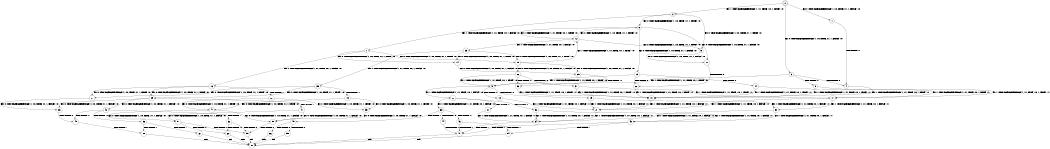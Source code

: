digraph BCG {
size = "7, 10.5";
center = TRUE;
node [shape = circle];
0 [peripheries = 2];
0 -> 1 [label = "EX !0 !ATOMIC_EXCH_BRANCH (1, +0, TRUE, +1, 1, FALSE) !:0:"];
0 -> 2 [label = "EX !1 !ATOMIC_EXCH_BRANCH (1, +1, TRUE, +0, 1, TRUE) !:0:"];
0 -> 3 [label = "EX !0 !ATOMIC_EXCH_BRANCH (1, +0, TRUE, +1, 1, FALSE) !:0:"];
1 -> 4 [label = "TERMINATE !0"];
2 -> 5 [label = "EX !0 !ATOMIC_EXCH_BRANCH (1, +0, TRUE, +1, 1, TRUE) !:0:"];
2 -> 6 [label = "EX !0 !ATOMIC_EXCH_BRANCH (1, +0, TRUE, +1, 1, TRUE) !:0:"];
2 -> 7 [label = "EX !1 !ATOMIC_EXCH_BRANCH (1, +1, TRUE, +0, 1, FALSE) !:0:"];
3 -> 4 [label = "TERMINATE !0"];
3 -> 8 [label = "TERMINATE !0"];
3 -> 9 [label = "EX !1 !ATOMIC_EXCH_BRANCH (1, +1, TRUE, +0, 1, TRUE) !:0:"];
4 -> 10 [label = "EX !1 !ATOMIC_EXCH_BRANCH (1, +1, TRUE, +0, 1, TRUE) !:1:"];
5 -> 11 [label = "EX !0 !ATOMIC_EXCH_BRANCH (1, +0, TRUE, +1, 1, FALSE) !:0:"];
6 -> 11 [label = "EX !0 !ATOMIC_EXCH_BRANCH (1, +0, TRUE, +1, 1, FALSE) !:0:"];
6 -> 12 [label = "EX !1 !ATOMIC_EXCH_BRANCH (1, +1, TRUE, +0, 1, TRUE) !:0:"];
6 -> 13 [label = "EX !0 !ATOMIC_EXCH_BRANCH (1, +0, TRUE, +1, 1, FALSE) !:0:"];
7 -> 14 [label = "EX !0 !ATOMIC_EXCH_BRANCH (1, +0, TRUE, +1, 1, TRUE) !:0:"];
7 -> 15 [label = "EX !0 !ATOMIC_EXCH_BRANCH (1, +0, TRUE, +1, 1, TRUE) !:0:"];
7 -> 16 [label = "EX !1 !ATOMIC_EXCH_BRANCH (1, +1, TRUE, +0, 1, FALSE) !:0:"];
8 -> 10 [label = "EX !1 !ATOMIC_EXCH_BRANCH (1, +1, TRUE, +0, 1, TRUE) !:1:"];
8 -> 17 [label = "EX !1 !ATOMIC_EXCH_BRANCH (1, +1, TRUE, +0, 1, TRUE) !:1:"];
9 -> 18 [label = "TERMINATE !0"];
9 -> 19 [label = "TERMINATE !0"];
9 -> 20 [label = "EX !1 !ATOMIC_EXCH_BRANCH (1, +1, TRUE, +0, 1, FALSE) !:0:"];
10 -> 21 [label = "EX !1 !ATOMIC_EXCH_BRANCH (1, +1, TRUE, +0, 1, FALSE) !:1:"];
11 -> 22 [label = "TERMINATE !0"];
12 -> 5 [label = "EX !0 !ATOMIC_EXCH_BRANCH (1, +0, TRUE, +1, 1, TRUE) !:0:"];
12 -> 23 [label = "EX !1 !ATOMIC_EXCH_BRANCH (1, +1, TRUE, +0, 1, FALSE) !:0:"];
12 -> 6 [label = "EX !0 !ATOMIC_EXCH_BRANCH (1, +0, TRUE, +1, 1, TRUE) !:0:"];
13 -> 22 [label = "TERMINATE !0"];
13 -> 24 [label = "TERMINATE !0"];
13 -> 9 [label = "EX !1 !ATOMIC_EXCH_BRANCH (1, +1, TRUE, +0, 1, TRUE) !:0:"];
14 -> 25 [label = "EX !0 !ATOMIC_EXCH_BRANCH (1, +0, TRUE, +1, 1, FALSE) !:0:"];
15 -> 25 [label = "EX !0 !ATOMIC_EXCH_BRANCH (1, +0, TRUE, +1, 1, FALSE) !:0:"];
15 -> 12 [label = "EX !1 !ATOMIC_EXCH_BRANCH (1, +1, TRUE, +0, 1, TRUE) !:0:"];
15 -> 26 [label = "EX !0 !ATOMIC_EXCH_BRANCH (1, +0, TRUE, +1, 1, FALSE) !:0:"];
16 -> 27 [label = "EX !0 !ATOMIC_EXCH_BRANCH (1, +0, TRUE, +1, 1, TRUE) !:0:"];
16 -> 28 [label = "TERMINATE !1"];
16 -> 29 [label = "EX !0 !ATOMIC_EXCH_BRANCH (1, +0, TRUE, +1, 1, TRUE) !:0:"];
17 -> 21 [label = "EX !1 !ATOMIC_EXCH_BRANCH (1, +1, TRUE, +0, 1, FALSE) !:1:"];
17 -> 30 [label = "EX !1 !ATOMIC_EXCH_BRANCH (1, +1, TRUE, +0, 1, FALSE) !:1:"];
18 -> 21 [label = "EX !1 !ATOMIC_EXCH_BRANCH (1, +1, TRUE, +0, 1, FALSE) !:1:"];
19 -> 21 [label = "EX !1 !ATOMIC_EXCH_BRANCH (1, +1, TRUE, +0, 1, FALSE) !:1:"];
19 -> 30 [label = "EX !1 !ATOMIC_EXCH_BRANCH (1, +1, TRUE, +0, 1, FALSE) !:1:"];
20 -> 31 [label = "TERMINATE !0"];
20 -> 32 [label = "TERMINATE !0"];
20 -> 33 [label = "EX !1 !ATOMIC_EXCH_BRANCH (1, +1, TRUE, +0, 1, FALSE) !:0:"];
21 -> 34 [label = "EX !1 !ATOMIC_EXCH_BRANCH (1, +1, TRUE, +0, 1, FALSE) !:1:"];
22 -> 10 [label = "EX !1 !ATOMIC_EXCH_BRANCH (1, +1, TRUE, +0, 1, TRUE) !:1:"];
23 -> 14 [label = "EX !0 !ATOMIC_EXCH_BRANCH (1, +0, TRUE, +1, 1, TRUE) !:0:"];
23 -> 35 [label = "EX !1 !ATOMIC_EXCH_BRANCH (1, +1, TRUE, +0, 1, FALSE) !:0:"];
23 -> 15 [label = "EX !0 !ATOMIC_EXCH_BRANCH (1, +0, TRUE, +1, 1, TRUE) !:0:"];
24 -> 10 [label = "EX !1 !ATOMIC_EXCH_BRANCH (1, +1, TRUE, +0, 1, TRUE) !:1:"];
24 -> 17 [label = "EX !1 !ATOMIC_EXCH_BRANCH (1, +1, TRUE, +0, 1, TRUE) !:1:"];
25 -> 36 [label = "TERMINATE !0"];
26 -> 36 [label = "TERMINATE !0"];
26 -> 37 [label = "TERMINATE !0"];
26 -> 9 [label = "EX !1 !ATOMIC_EXCH_BRANCH (1, +1, TRUE, +0, 1, TRUE) !:0:"];
27 -> 38 [label = "EX !0 !ATOMIC_EXCH_BRANCH (1, +0, TRUE, +1, 1, FALSE) !:0:"];
28 -> 39 [label = "EX !0 !ATOMIC_EXCH_BRANCH (1, +0, TRUE, +1, 1, TRUE) !:0:"];
28 -> 40 [label = "EX !0 !ATOMIC_EXCH_BRANCH (1, +0, TRUE, +1, 1, TRUE) !:0:"];
29 -> 38 [label = "EX !0 !ATOMIC_EXCH_BRANCH (1, +0, TRUE, +1, 1, FALSE) !:0:"];
29 -> 41 [label = "TERMINATE !1"];
29 -> 42 [label = "EX !0 !ATOMIC_EXCH_BRANCH (1, +0, TRUE, +1, 1, FALSE) !:0:"];
30 -> 34 [label = "EX !1 !ATOMIC_EXCH_BRANCH (1, +1, TRUE, +0, 1, FALSE) !:1:"];
30 -> 43 [label = "EX !1 !ATOMIC_EXCH_BRANCH (1, +1, TRUE, +0, 1, FALSE) !:1:"];
31 -> 34 [label = "EX !1 !ATOMIC_EXCH_BRANCH (1, +1, TRUE, +0, 1, FALSE) !:1:"];
32 -> 34 [label = "EX !1 !ATOMIC_EXCH_BRANCH (1, +1, TRUE, +0, 1, FALSE) !:1:"];
32 -> 43 [label = "EX !1 !ATOMIC_EXCH_BRANCH (1, +1, TRUE, +0, 1, FALSE) !:1:"];
33 -> 44 [label = "TERMINATE !0"];
33 -> 45 [label = "TERMINATE !1"];
33 -> 46 [label = "TERMINATE !0"];
34 -> 47 [label = "TERMINATE !1"];
35 -> 27 [label = "EX !0 !ATOMIC_EXCH_BRANCH (1, +0, TRUE, +1, 1, TRUE) !:0:"];
35 -> 48 [label = "TERMINATE !1"];
35 -> 29 [label = "EX !0 !ATOMIC_EXCH_BRANCH (1, +0, TRUE, +1, 1, TRUE) !:0:"];
36 -> 10 [label = "EX !1 !ATOMIC_EXCH_BRANCH (1, +1, TRUE, +0, 1, TRUE) !:1:"];
37 -> 10 [label = "EX !1 !ATOMIC_EXCH_BRANCH (1, +1, TRUE, +0, 1, TRUE) !:1:"];
37 -> 17 [label = "EX !1 !ATOMIC_EXCH_BRANCH (1, +1, TRUE, +0, 1, TRUE) !:1:"];
38 -> 49 [label = "TERMINATE !0"];
39 -> 50 [label = "EX !0 !ATOMIC_EXCH_BRANCH (1, +0, TRUE, +1, 1, FALSE) !:0:"];
40 -> 50 [label = "EX !0 !ATOMIC_EXCH_BRANCH (1, +0, TRUE, +1, 1, FALSE) !:0:"];
40 -> 51 [label = "EX !0 !ATOMIC_EXCH_BRANCH (1, +0, TRUE, +1, 1, FALSE) !:0:"];
41 -> 50 [label = "EX !0 !ATOMIC_EXCH_BRANCH (1, +0, TRUE, +1, 1, FALSE) !:0:"];
41 -> 51 [label = "EX !0 !ATOMIC_EXCH_BRANCH (1, +0, TRUE, +1, 1, FALSE) !:0:"];
42 -> 49 [label = "TERMINATE !0"];
42 -> 52 [label = "TERMINATE !1"];
42 -> 53 [label = "TERMINATE !0"];
43 -> 47 [label = "TERMINATE !1"];
43 -> 54 [label = "TERMINATE !1"];
44 -> 47 [label = "TERMINATE !1"];
45 -> 55 [label = "TERMINATE !0"];
45 -> 56 [label = "TERMINATE !0"];
46 -> 47 [label = "TERMINATE !1"];
46 -> 54 [label = "TERMINATE !1"];
47 -> 57 [label = "exit"];
48 -> 39 [label = "EX !0 !ATOMIC_EXCH_BRANCH (1, +0, TRUE, +1, 1, TRUE) !:0:"];
48 -> 40 [label = "EX !0 !ATOMIC_EXCH_BRANCH (1, +0, TRUE, +1, 1, TRUE) !:0:"];
49 -> 58 [label = "TERMINATE !1"];
50 -> 59 [label = "TERMINATE !0"];
51 -> 59 [label = "TERMINATE !0"];
51 -> 60 [label = "TERMINATE !0"];
52 -> 59 [label = "TERMINATE !0"];
52 -> 60 [label = "TERMINATE !0"];
53 -> 58 [label = "TERMINATE !1"];
53 -> 61 [label = "TERMINATE !1"];
54 -> 57 [label = "exit"];
55 -> 57 [label = "exit"];
56 -> 57 [label = "exit"];
58 -> 57 [label = "exit"];
59 -> 57 [label = "exit"];
60 -> 57 [label = "exit"];
61 -> 57 [label = "exit"];
}
